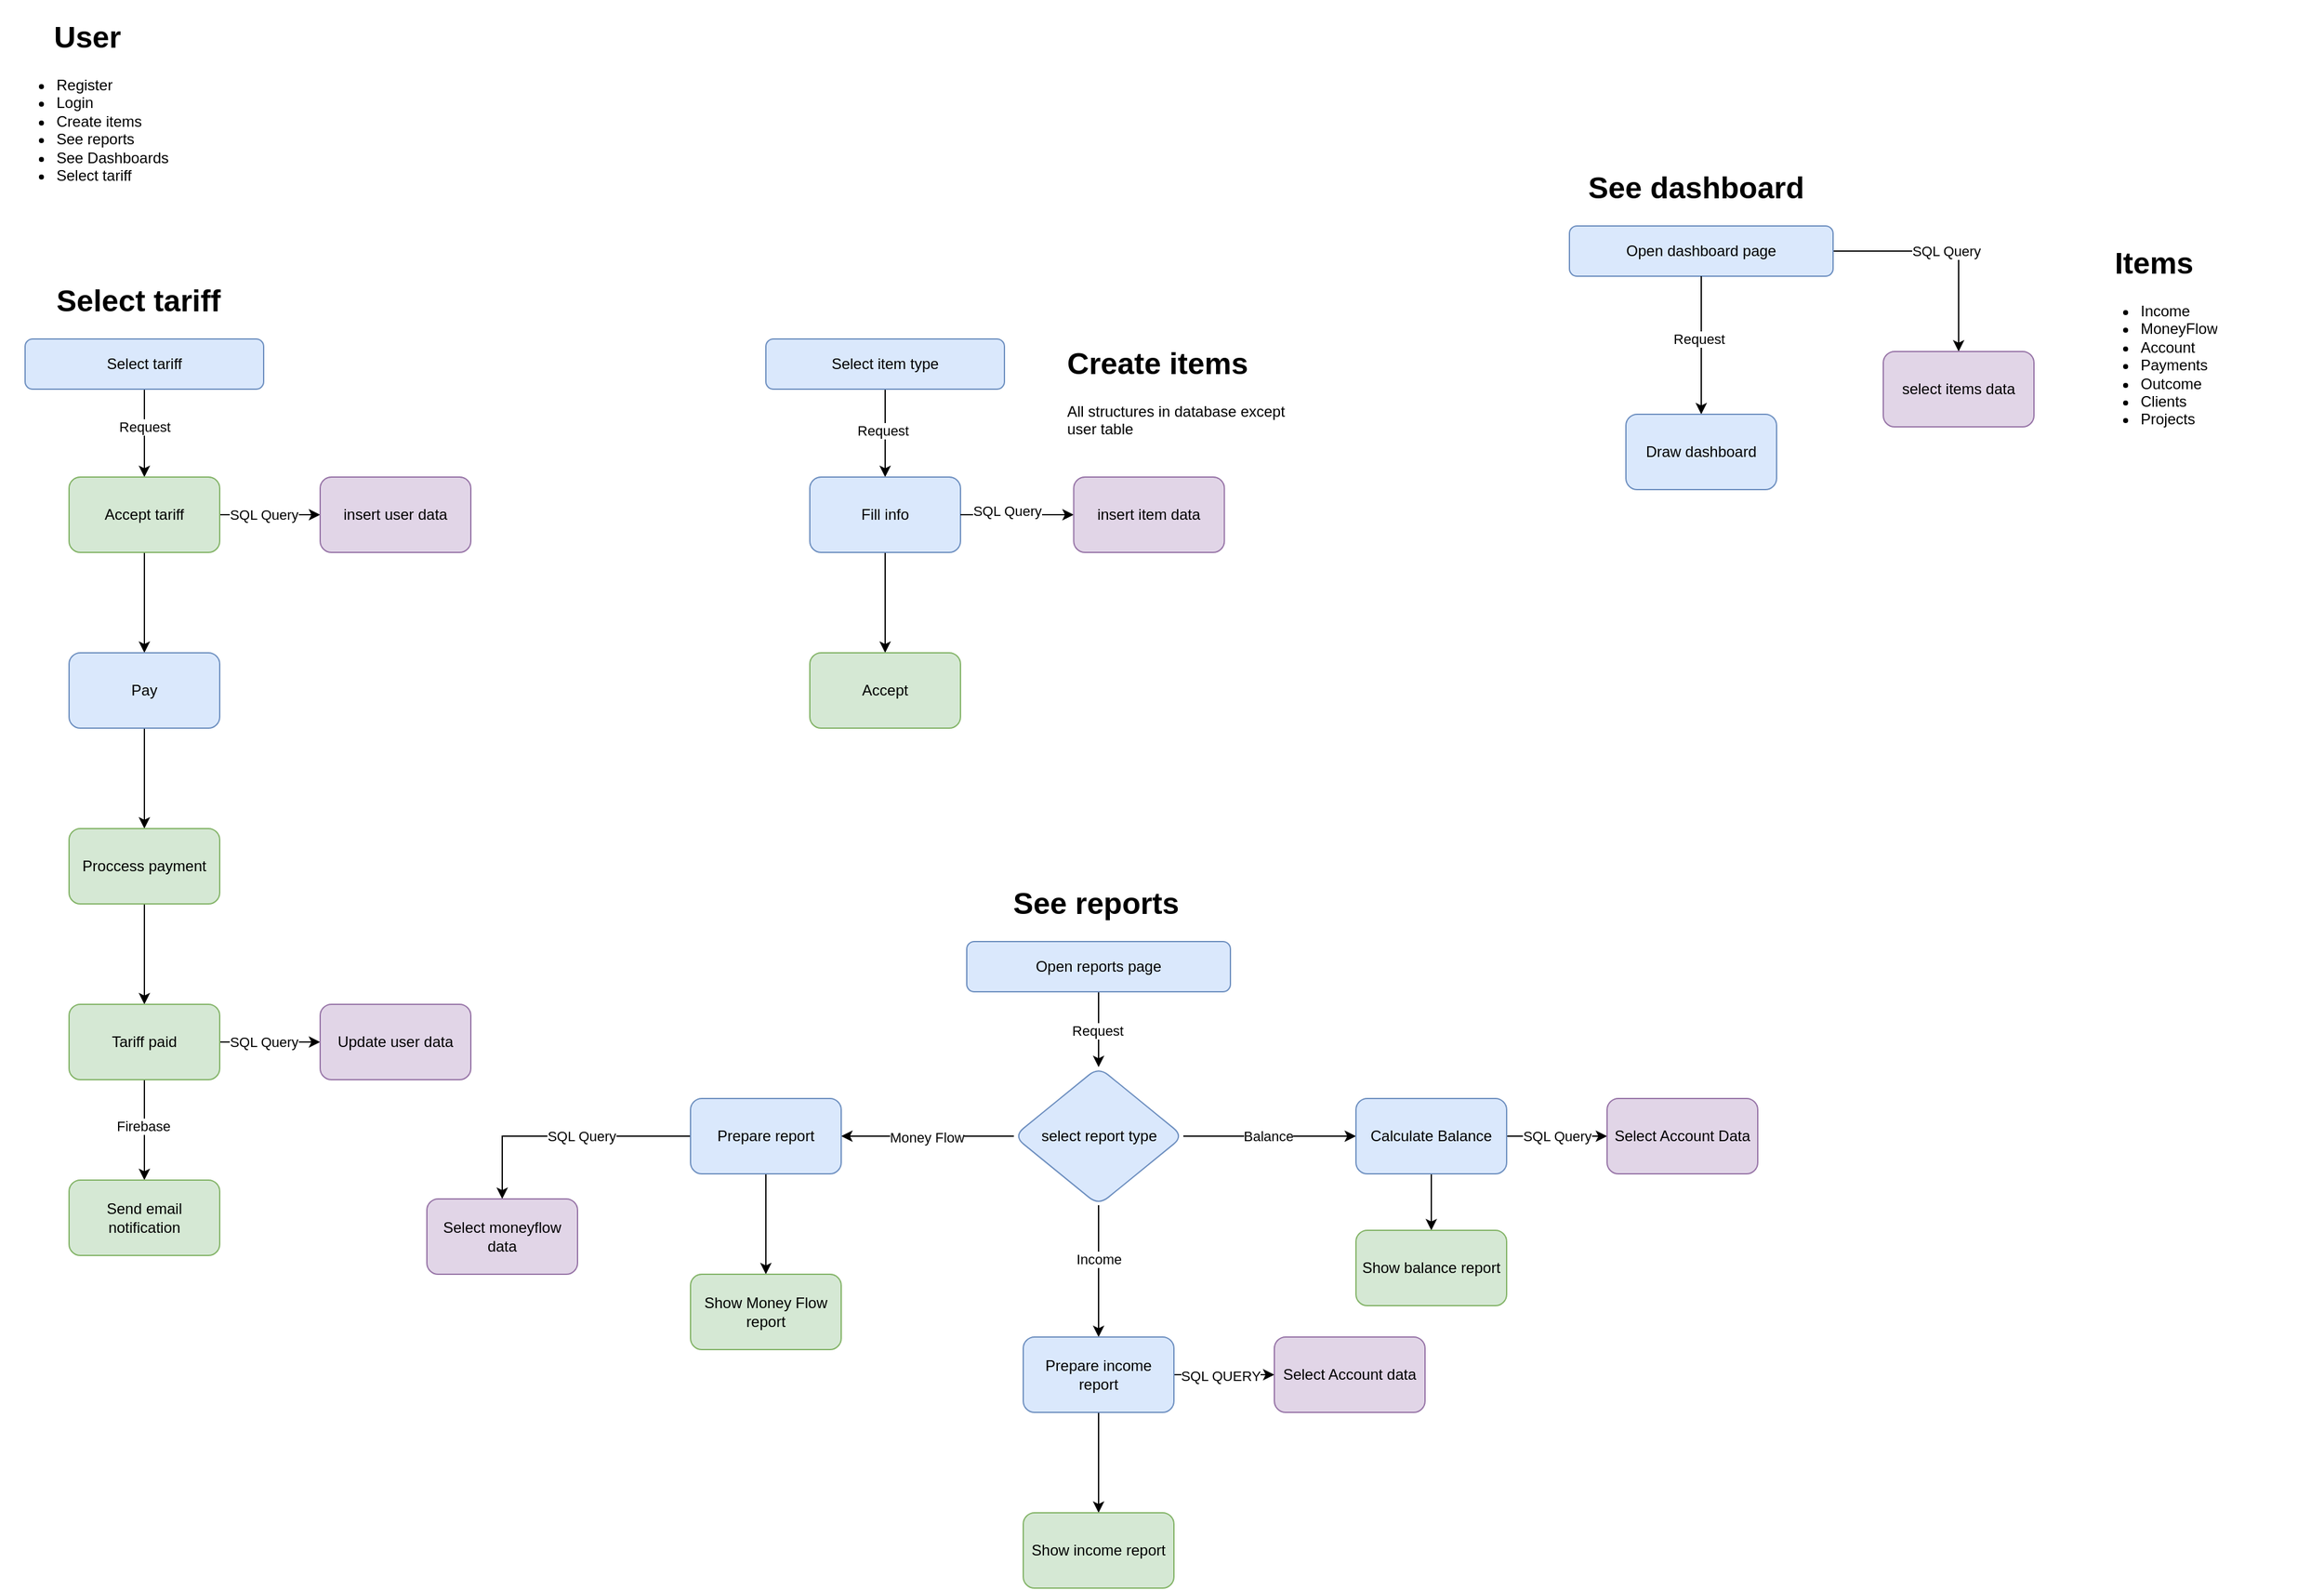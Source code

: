 <mxfile version="21.6.8" type="github">
  <diagram name="Страница — 1" id="uMBP3uglS6KfB2vWSXE3">
    <mxGraphModel dx="1578" dy="1023" grid="1" gridSize="10" guides="1" tooltips="1" connect="1" arrows="1" fold="1" page="1" pageScale="1" pageWidth="827" pageHeight="1169" math="0" shadow="0">
      <root>
        <mxCell id="0" />
        <mxCell id="1" parent="0" />
        <mxCell id="aBMBQ2h6nMREYINtzS8h-1" value="&lt;h1 style=&quot;text-align: center;&quot;&gt;User&lt;/h1&gt;&lt;div&gt;&lt;ul&gt;&lt;li style=&quot;&quot;&gt;Register&lt;/li&gt;&lt;li style=&quot;&quot;&gt;Login&lt;/li&gt;&lt;li style=&quot;&quot;&gt;Create items&lt;/li&gt;&lt;li style=&quot;&quot;&gt;See reports&lt;/li&gt;&lt;li style=&quot;&quot;&gt;See Dashboards&lt;/li&gt;&lt;li style=&quot;&quot;&gt;Select tariff&lt;/li&gt;&lt;/ul&gt;&lt;/div&gt;" style="text;html=1;strokeColor=none;fillColor=none;spacing=5;spacingTop=-20;whiteSpace=wrap;overflow=hidden;rounded=0;" vertex="1" parent="1">
          <mxGeometry x="30" y="40" width="190" height="140" as="geometry" />
        </mxCell>
        <mxCell id="aBMBQ2h6nMREYINtzS8h-4" value="" style="edgeStyle=orthogonalEdgeStyle;rounded=0;orthogonalLoop=1;jettySize=auto;html=1;" edge="1" parent="1" source="aBMBQ2h6nMREYINtzS8h-2" target="aBMBQ2h6nMREYINtzS8h-3">
          <mxGeometry relative="1" as="geometry" />
        </mxCell>
        <mxCell id="aBMBQ2h6nMREYINtzS8h-12" value="Request" style="edgeLabel;html=1;align=center;verticalAlign=middle;resizable=0;points=[];" vertex="1" connectable="0" parent="aBMBQ2h6nMREYINtzS8h-4">
          <mxGeometry x="-0.6" y="-3" relative="1" as="geometry">
            <mxPoint x="3" y="16" as="offset" />
          </mxGeometry>
        </mxCell>
        <mxCell id="aBMBQ2h6nMREYINtzS8h-2" value="Select tariff" style="rounded=1;whiteSpace=wrap;html=1;fillColor=#dae8fc;strokeColor=#6c8ebf;" vertex="1" parent="1">
          <mxGeometry x="50" y="300" width="190" height="40" as="geometry" />
        </mxCell>
        <mxCell id="aBMBQ2h6nMREYINtzS8h-6" value="" style="edgeStyle=orthogonalEdgeStyle;rounded=0;orthogonalLoop=1;jettySize=auto;html=1;" edge="1" parent="1" source="aBMBQ2h6nMREYINtzS8h-3" target="aBMBQ2h6nMREYINtzS8h-5">
          <mxGeometry relative="1" as="geometry" />
        </mxCell>
        <mxCell id="aBMBQ2h6nMREYINtzS8h-10" value="" style="edgeStyle=orthogonalEdgeStyle;rounded=0;orthogonalLoop=1;jettySize=auto;html=1;" edge="1" parent="1" source="aBMBQ2h6nMREYINtzS8h-3" target="aBMBQ2h6nMREYINtzS8h-9">
          <mxGeometry relative="1" as="geometry" />
        </mxCell>
        <mxCell id="aBMBQ2h6nMREYINtzS8h-11" value="SQL Query" style="edgeLabel;html=1;align=center;verticalAlign=middle;resizable=0;points=[];" vertex="1" connectable="0" parent="aBMBQ2h6nMREYINtzS8h-10">
          <mxGeometry x="-0.275" y="-1" relative="1" as="geometry">
            <mxPoint x="6" y="-1" as="offset" />
          </mxGeometry>
        </mxCell>
        <mxCell id="aBMBQ2h6nMREYINtzS8h-3" value="Accept tariff" style="whiteSpace=wrap;html=1;rounded=1;fillColor=#d5e8d4;strokeColor=#82b366;" vertex="1" parent="1">
          <mxGeometry x="85" y="410" width="120" height="60" as="geometry" />
        </mxCell>
        <mxCell id="aBMBQ2h6nMREYINtzS8h-14" value="" style="edgeStyle=orthogonalEdgeStyle;rounded=0;orthogonalLoop=1;jettySize=auto;html=1;" edge="1" parent="1" source="aBMBQ2h6nMREYINtzS8h-5" target="aBMBQ2h6nMREYINtzS8h-13">
          <mxGeometry relative="1" as="geometry" />
        </mxCell>
        <mxCell id="aBMBQ2h6nMREYINtzS8h-5" value="Pay" style="whiteSpace=wrap;html=1;rounded=1;fillColor=#dae8fc;strokeColor=#6c8ebf;" vertex="1" parent="1">
          <mxGeometry x="85" y="550" width="120" height="60" as="geometry" />
        </mxCell>
        <mxCell id="aBMBQ2h6nMREYINtzS8h-9" value="insert user data" style="rounded=1;whiteSpace=wrap;html=1;fillColor=#e1d5e7;strokeColor=#9673a6;" vertex="1" parent="1">
          <mxGeometry x="285" y="410" width="120" height="60" as="geometry" />
        </mxCell>
        <mxCell id="aBMBQ2h6nMREYINtzS8h-16" value="" style="edgeStyle=orthogonalEdgeStyle;rounded=0;orthogonalLoop=1;jettySize=auto;html=1;" edge="1" parent="1" source="aBMBQ2h6nMREYINtzS8h-13" target="aBMBQ2h6nMREYINtzS8h-15">
          <mxGeometry relative="1" as="geometry" />
        </mxCell>
        <mxCell id="aBMBQ2h6nMREYINtzS8h-13" value="Proccess payment" style="whiteSpace=wrap;html=1;rounded=1;fillColor=#d5e8d4;strokeColor=#82b366;" vertex="1" parent="1">
          <mxGeometry x="85" y="690" width="120" height="60" as="geometry" />
        </mxCell>
        <mxCell id="aBMBQ2h6nMREYINtzS8h-20" value="" style="edgeStyle=orthogonalEdgeStyle;rounded=0;orthogonalLoop=1;jettySize=auto;html=1;" edge="1" parent="1" source="aBMBQ2h6nMREYINtzS8h-15" target="aBMBQ2h6nMREYINtzS8h-19">
          <mxGeometry relative="1" as="geometry" />
        </mxCell>
        <mxCell id="aBMBQ2h6nMREYINtzS8h-21" value="SQL Query" style="edgeLabel;html=1;align=center;verticalAlign=middle;resizable=0;points=[];" vertex="1" connectable="0" parent="aBMBQ2h6nMREYINtzS8h-20">
          <mxGeometry x="0.025" y="-2" relative="1" as="geometry">
            <mxPoint x="-6" y="-2" as="offset" />
          </mxGeometry>
        </mxCell>
        <mxCell id="aBMBQ2h6nMREYINtzS8h-23" value="" style="edgeStyle=orthogonalEdgeStyle;rounded=0;orthogonalLoop=1;jettySize=auto;html=1;" edge="1" parent="1" source="aBMBQ2h6nMREYINtzS8h-15" target="aBMBQ2h6nMREYINtzS8h-22">
          <mxGeometry relative="1" as="geometry" />
        </mxCell>
        <mxCell id="aBMBQ2h6nMREYINtzS8h-24" value="Firebase" style="edgeLabel;html=1;align=center;verticalAlign=middle;resizable=0;points=[];" vertex="1" connectable="0" parent="aBMBQ2h6nMREYINtzS8h-23">
          <mxGeometry x="-0.075" y="-1" relative="1" as="geometry">
            <mxPoint as="offset" />
          </mxGeometry>
        </mxCell>
        <mxCell id="aBMBQ2h6nMREYINtzS8h-15" value="Tariff paid" style="whiteSpace=wrap;html=1;rounded=1;fillColor=#d5e8d4;strokeColor=#82b366;" vertex="1" parent="1">
          <mxGeometry x="85" y="830" width="120" height="60" as="geometry" />
        </mxCell>
        <mxCell id="aBMBQ2h6nMREYINtzS8h-19" value="Update user data" style="rounded=1;whiteSpace=wrap;html=1;fillColor=#e1d5e7;strokeColor=#9673a6;" vertex="1" parent="1">
          <mxGeometry x="285" y="830" width="120" height="60" as="geometry" />
        </mxCell>
        <mxCell id="aBMBQ2h6nMREYINtzS8h-22" value="Send email notification" style="whiteSpace=wrap;html=1;fillColor=#d5e8d4;strokeColor=#82b366;rounded=1;" vertex="1" parent="1">
          <mxGeometry x="85" y="970" width="120" height="60" as="geometry" />
        </mxCell>
        <mxCell id="aBMBQ2h6nMREYINtzS8h-25" value="&lt;h1&gt;Select tariff&lt;/h1&gt;" style="text;html=1;strokeColor=none;fillColor=none;spacing=5;spacingTop=-20;whiteSpace=wrap;overflow=hidden;rounded=0;" vertex="1" parent="1">
          <mxGeometry x="70" y="250" width="190" height="120" as="geometry" />
        </mxCell>
        <mxCell id="aBMBQ2h6nMREYINtzS8h-26" value="&lt;h1&gt;Create items&amp;nbsp;&lt;/h1&gt;&lt;div&gt;All structures in database except user table&lt;/div&gt;" style="text;html=1;strokeColor=none;fillColor=none;spacing=5;spacingTop=-20;whiteSpace=wrap;overflow=hidden;rounded=0;" vertex="1" parent="1">
          <mxGeometry x="875" y="300" width="190" height="120" as="geometry" />
        </mxCell>
        <mxCell id="aBMBQ2h6nMREYINtzS8h-31" value="" style="edgeStyle=orthogonalEdgeStyle;rounded=0;orthogonalLoop=1;jettySize=auto;html=1;" edge="1" parent="1" source="aBMBQ2h6nMREYINtzS8h-27" target="aBMBQ2h6nMREYINtzS8h-30">
          <mxGeometry relative="1" as="geometry" />
        </mxCell>
        <mxCell id="aBMBQ2h6nMREYINtzS8h-70" value="Request" style="edgeLabel;html=1;align=center;verticalAlign=middle;resizable=0;points=[];" vertex="1" connectable="0" parent="aBMBQ2h6nMREYINtzS8h-31">
          <mxGeometry x="-0.076" y="-2" relative="1" as="geometry">
            <mxPoint as="offset" />
          </mxGeometry>
        </mxCell>
        <mxCell id="aBMBQ2h6nMREYINtzS8h-27" value="Select item type" style="rounded=1;whiteSpace=wrap;html=1;fillColor=#dae8fc;strokeColor=#6c8ebf;" vertex="1" parent="1">
          <mxGeometry x="640" y="300" width="190" height="40" as="geometry" />
        </mxCell>
        <mxCell id="aBMBQ2h6nMREYINtzS8h-33" value="" style="edgeStyle=orthogonalEdgeStyle;rounded=0;orthogonalLoop=1;jettySize=auto;html=1;" edge="1" parent="1" source="aBMBQ2h6nMREYINtzS8h-30" target="aBMBQ2h6nMREYINtzS8h-32">
          <mxGeometry relative="1" as="geometry" />
        </mxCell>
        <mxCell id="aBMBQ2h6nMREYINtzS8h-30" value="Fill info" style="whiteSpace=wrap;html=1;fillColor=#dae8fc;strokeColor=#6c8ebf;rounded=1;" vertex="1" parent="1">
          <mxGeometry x="675" y="410" width="120" height="60" as="geometry" />
        </mxCell>
        <mxCell id="aBMBQ2h6nMREYINtzS8h-35" value="" style="edgeStyle=orthogonalEdgeStyle;rounded=0;orthogonalLoop=1;jettySize=auto;html=1;exitX=1;exitY=0.5;exitDx=0;exitDy=0;" edge="1" parent="1" source="aBMBQ2h6nMREYINtzS8h-30" target="aBMBQ2h6nMREYINtzS8h-34">
          <mxGeometry relative="1" as="geometry" />
        </mxCell>
        <mxCell id="aBMBQ2h6nMREYINtzS8h-36" value="SQL Query" style="edgeLabel;html=1;align=center;verticalAlign=middle;resizable=0;points=[];" vertex="1" connectable="0" parent="aBMBQ2h6nMREYINtzS8h-35">
          <mxGeometry x="-0.175" y="3" relative="1" as="geometry">
            <mxPoint as="offset" />
          </mxGeometry>
        </mxCell>
        <mxCell id="aBMBQ2h6nMREYINtzS8h-32" value="Accept" style="whiteSpace=wrap;html=1;fillColor=#d5e8d4;strokeColor=#82b366;rounded=1;" vertex="1" parent="1">
          <mxGeometry x="675" y="550" width="120" height="60" as="geometry" />
        </mxCell>
        <mxCell id="aBMBQ2h6nMREYINtzS8h-34" value="insert item data" style="rounded=1;whiteSpace=wrap;html=1;fillColor=#e1d5e7;strokeColor=#9673a6;" vertex="1" parent="1">
          <mxGeometry x="885.19" y="410" width="120" height="60" as="geometry" />
        </mxCell>
        <mxCell id="aBMBQ2h6nMREYINtzS8h-37" value="&lt;h1&gt;See dashboard&lt;/h1&gt;" style="text;html=1;strokeColor=none;fillColor=none;spacing=5;spacingTop=-20;whiteSpace=wrap;overflow=hidden;rounded=0;" vertex="1" parent="1">
          <mxGeometry x="1290" y="160" width="190" height="120" as="geometry" />
        </mxCell>
        <mxCell id="aBMBQ2h6nMREYINtzS8h-40" value="SQL Query" style="edgeStyle=orthogonalEdgeStyle;rounded=0;orthogonalLoop=1;jettySize=auto;html=1;" edge="1" parent="1" source="aBMBQ2h6nMREYINtzS8h-38" target="aBMBQ2h6nMREYINtzS8h-39">
          <mxGeometry relative="1" as="geometry" />
        </mxCell>
        <mxCell id="aBMBQ2h6nMREYINtzS8h-38" value="Open dashboard page" style="rounded=1;whiteSpace=wrap;html=1;fillColor=#dae8fc;strokeColor=#6c8ebf;" vertex="1" parent="1">
          <mxGeometry x="1280" y="210" width="210" height="40" as="geometry" />
        </mxCell>
        <mxCell id="aBMBQ2h6nMREYINtzS8h-42" value="" style="edgeStyle=orthogonalEdgeStyle;rounded=0;orthogonalLoop=1;jettySize=auto;html=1;exitX=0.5;exitY=1;exitDx=0;exitDy=0;" edge="1" parent="1" source="aBMBQ2h6nMREYINtzS8h-38" target="aBMBQ2h6nMREYINtzS8h-41">
          <mxGeometry relative="1" as="geometry" />
        </mxCell>
        <mxCell id="aBMBQ2h6nMREYINtzS8h-72" value="Request" style="edgeLabel;html=1;align=center;verticalAlign=middle;resizable=0;points=[];" vertex="1" connectable="0" parent="aBMBQ2h6nMREYINtzS8h-42">
          <mxGeometry x="-0.095" y="-2" relative="1" as="geometry">
            <mxPoint as="offset" />
          </mxGeometry>
        </mxCell>
        <mxCell id="aBMBQ2h6nMREYINtzS8h-39" value="select items data" style="rounded=1;whiteSpace=wrap;html=1;fillColor=#e1d5e7;strokeColor=#9673a6;" vertex="1" parent="1">
          <mxGeometry x="1530" y="310" width="120" height="60" as="geometry" />
        </mxCell>
        <mxCell id="aBMBQ2h6nMREYINtzS8h-41" value="Draw dashboard" style="rounded=1;whiteSpace=wrap;html=1;fillColor=#dae8fc;strokeColor=#6c8ebf;" vertex="1" parent="1">
          <mxGeometry x="1325" y="360" width="120" height="60" as="geometry" />
        </mxCell>
        <mxCell id="aBMBQ2h6nMREYINtzS8h-43" value="&lt;h1&gt;See reports&lt;/h1&gt;" style="text;html=1;strokeColor=none;fillColor=none;spacing=5;spacingTop=-20;whiteSpace=wrap;overflow=hidden;rounded=0;" vertex="1" parent="1">
          <mxGeometry x="832" y="730" width="190" height="120" as="geometry" />
        </mxCell>
        <mxCell id="aBMBQ2h6nMREYINtzS8h-50" value="" style="edgeStyle=orthogonalEdgeStyle;rounded=0;orthogonalLoop=1;jettySize=auto;html=1;" edge="1" parent="1" source="aBMBQ2h6nMREYINtzS8h-45" target="aBMBQ2h6nMREYINtzS8h-49">
          <mxGeometry relative="1" as="geometry" />
        </mxCell>
        <mxCell id="aBMBQ2h6nMREYINtzS8h-71" value="Request" style="edgeLabel;html=1;align=center;verticalAlign=middle;resizable=0;points=[];" vertex="1" connectable="0" parent="aBMBQ2h6nMREYINtzS8h-50">
          <mxGeometry x="0.033" y="-1" relative="1" as="geometry">
            <mxPoint as="offset" />
          </mxGeometry>
        </mxCell>
        <mxCell id="aBMBQ2h6nMREYINtzS8h-45" value="Open reports page" style="rounded=1;whiteSpace=wrap;html=1;fillColor=#dae8fc;strokeColor=#6c8ebf;" vertex="1" parent="1">
          <mxGeometry x="800" y="780" width="210" height="40" as="geometry" />
        </mxCell>
        <mxCell id="aBMBQ2h6nMREYINtzS8h-52" value="" style="edgeStyle=orthogonalEdgeStyle;rounded=0;orthogonalLoop=1;jettySize=auto;html=1;" edge="1" parent="1" source="aBMBQ2h6nMREYINtzS8h-49" target="aBMBQ2h6nMREYINtzS8h-51">
          <mxGeometry relative="1" as="geometry" />
        </mxCell>
        <mxCell id="aBMBQ2h6nMREYINtzS8h-57" value="Money Flow" style="edgeLabel;html=1;align=center;verticalAlign=middle;resizable=0;points=[];" vertex="1" connectable="0" parent="aBMBQ2h6nMREYINtzS8h-52">
          <mxGeometry x="0.009" y="1" relative="1" as="geometry">
            <mxPoint as="offset" />
          </mxGeometry>
        </mxCell>
        <mxCell id="aBMBQ2h6nMREYINtzS8h-54" value="" style="edgeStyle=orthogonalEdgeStyle;rounded=0;orthogonalLoop=1;jettySize=auto;html=1;" edge="1" parent="1" source="aBMBQ2h6nMREYINtzS8h-49" target="aBMBQ2h6nMREYINtzS8h-53">
          <mxGeometry relative="1" as="geometry" />
        </mxCell>
        <mxCell id="aBMBQ2h6nMREYINtzS8h-58" value="Income" style="edgeLabel;html=1;align=center;verticalAlign=middle;resizable=0;points=[];" vertex="1" connectable="0" parent="aBMBQ2h6nMREYINtzS8h-54">
          <mxGeometry x="-0.181" y="-4" relative="1" as="geometry">
            <mxPoint x="4" as="offset" />
          </mxGeometry>
        </mxCell>
        <mxCell id="aBMBQ2h6nMREYINtzS8h-56" value="" style="edgeStyle=orthogonalEdgeStyle;rounded=0;orthogonalLoop=1;jettySize=auto;html=1;" edge="1" parent="1" source="aBMBQ2h6nMREYINtzS8h-49" target="aBMBQ2h6nMREYINtzS8h-55">
          <mxGeometry relative="1" as="geometry" />
        </mxCell>
        <mxCell id="aBMBQ2h6nMREYINtzS8h-59" value="Balance" style="edgeLabel;html=1;align=center;verticalAlign=middle;resizable=0;points=[];" vertex="1" connectable="0" parent="aBMBQ2h6nMREYINtzS8h-56">
          <mxGeometry x="0.299" y="-2" relative="1" as="geometry">
            <mxPoint x="-22" y="-2" as="offset" />
          </mxGeometry>
        </mxCell>
        <mxCell id="aBMBQ2h6nMREYINtzS8h-49" value="select report type" style="rhombus;whiteSpace=wrap;html=1;fillColor=#dae8fc;strokeColor=#6c8ebf;rounded=1;" vertex="1" parent="1">
          <mxGeometry x="837.5" y="880" width="135" height="110" as="geometry" />
        </mxCell>
        <mxCell id="aBMBQ2h6nMREYINtzS8h-66" value="" style="edgeStyle=orthogonalEdgeStyle;rounded=0;orthogonalLoop=1;jettySize=auto;html=1;" edge="1" parent="1" source="aBMBQ2h6nMREYINtzS8h-51" target="aBMBQ2h6nMREYINtzS8h-65">
          <mxGeometry relative="1" as="geometry" />
        </mxCell>
        <mxCell id="aBMBQ2h6nMREYINtzS8h-67" value="SQL Query" style="edgeLabel;html=1;align=center;verticalAlign=middle;resizable=0;points=[];" vertex="1" connectable="0" parent="aBMBQ2h6nMREYINtzS8h-66">
          <mxGeometry x="-0.23" relative="1" as="geometry">
            <mxPoint x="-10" as="offset" />
          </mxGeometry>
        </mxCell>
        <mxCell id="aBMBQ2h6nMREYINtzS8h-69" value="" style="edgeStyle=orthogonalEdgeStyle;rounded=0;orthogonalLoop=1;jettySize=auto;html=1;" edge="1" parent="1" source="aBMBQ2h6nMREYINtzS8h-51" target="aBMBQ2h6nMREYINtzS8h-68">
          <mxGeometry relative="1" as="geometry" />
        </mxCell>
        <mxCell id="aBMBQ2h6nMREYINtzS8h-51" value="Prepare report" style="rounded=1;whiteSpace=wrap;html=1;fillColor=#dae8fc;strokeColor=#6c8ebf;" vertex="1" parent="1">
          <mxGeometry x="580" y="905" width="120" height="60" as="geometry" />
        </mxCell>
        <mxCell id="aBMBQ2h6nMREYINtzS8h-74" value="" style="edgeStyle=orthogonalEdgeStyle;rounded=0;orthogonalLoop=1;jettySize=auto;html=1;" edge="1" parent="1" source="aBMBQ2h6nMREYINtzS8h-53" target="aBMBQ2h6nMREYINtzS8h-73">
          <mxGeometry relative="1" as="geometry" />
        </mxCell>
        <mxCell id="aBMBQ2h6nMREYINtzS8h-75" value="SQL QUERY" style="edgeLabel;html=1;align=center;verticalAlign=middle;resizable=0;points=[];" vertex="1" connectable="0" parent="aBMBQ2h6nMREYINtzS8h-74">
          <mxGeometry x="-0.092" y="-1" relative="1" as="geometry">
            <mxPoint as="offset" />
          </mxGeometry>
        </mxCell>
        <mxCell id="aBMBQ2h6nMREYINtzS8h-77" value="" style="edgeStyle=orthogonalEdgeStyle;rounded=0;orthogonalLoop=1;jettySize=auto;html=1;" edge="1" parent="1" source="aBMBQ2h6nMREYINtzS8h-53" target="aBMBQ2h6nMREYINtzS8h-76">
          <mxGeometry relative="1" as="geometry" />
        </mxCell>
        <mxCell id="aBMBQ2h6nMREYINtzS8h-53" value="Prepare income report" style="rounded=1;whiteSpace=wrap;html=1;fillColor=#dae8fc;strokeColor=#6c8ebf;" vertex="1" parent="1">
          <mxGeometry x="845" y="1095" width="120" height="60" as="geometry" />
        </mxCell>
        <mxCell id="aBMBQ2h6nMREYINtzS8h-62" value="SQL Query" style="edgeStyle=orthogonalEdgeStyle;rounded=0;orthogonalLoop=1;jettySize=auto;html=1;" edge="1" parent="1" source="aBMBQ2h6nMREYINtzS8h-55" target="aBMBQ2h6nMREYINtzS8h-61">
          <mxGeometry relative="1" as="geometry" />
        </mxCell>
        <mxCell id="aBMBQ2h6nMREYINtzS8h-64" value="" style="edgeStyle=orthogonalEdgeStyle;rounded=0;orthogonalLoop=1;jettySize=auto;html=1;" edge="1" parent="1" source="aBMBQ2h6nMREYINtzS8h-55" target="aBMBQ2h6nMREYINtzS8h-63">
          <mxGeometry relative="1" as="geometry" />
        </mxCell>
        <mxCell id="aBMBQ2h6nMREYINtzS8h-55" value="Calculate Balance" style="rounded=1;whiteSpace=wrap;html=1;fillColor=#dae8fc;strokeColor=#6c8ebf;" vertex="1" parent="1">
          <mxGeometry x="1110" y="905" width="120" height="60" as="geometry" />
        </mxCell>
        <mxCell id="aBMBQ2h6nMREYINtzS8h-61" value="Select Account Data" style="rounded=1;whiteSpace=wrap;html=1;fillColor=#e1d5e7;strokeColor=#9673a6;" vertex="1" parent="1">
          <mxGeometry x="1310" y="905" width="120" height="60" as="geometry" />
        </mxCell>
        <mxCell id="aBMBQ2h6nMREYINtzS8h-63" value="Show balance report" style="whiteSpace=wrap;html=1;fillColor=#d5e8d4;strokeColor=#82b366;rounded=1;" vertex="1" parent="1">
          <mxGeometry x="1110" y="1010" width="120" height="60" as="geometry" />
        </mxCell>
        <mxCell id="aBMBQ2h6nMREYINtzS8h-65" value="Select moneyflow data" style="whiteSpace=wrap;html=1;fillColor=#e1d5e7;strokeColor=#9673a6;rounded=1;" vertex="1" parent="1">
          <mxGeometry x="370" y="985" width="120" height="60" as="geometry" />
        </mxCell>
        <mxCell id="aBMBQ2h6nMREYINtzS8h-68" value="Show Money Flow report" style="whiteSpace=wrap;html=1;fillColor=#d5e8d4;strokeColor=#82b366;rounded=1;" vertex="1" parent="1">
          <mxGeometry x="580" y="1045" width="120" height="60" as="geometry" />
        </mxCell>
        <mxCell id="aBMBQ2h6nMREYINtzS8h-73" value="Select Account data" style="rounded=1;whiteSpace=wrap;html=1;fillColor=#e1d5e7;strokeColor=#9673a6;" vertex="1" parent="1">
          <mxGeometry x="1045" y="1095" width="120" height="60" as="geometry" />
        </mxCell>
        <mxCell id="aBMBQ2h6nMREYINtzS8h-76" value="Show income report" style="whiteSpace=wrap;html=1;fillColor=#d5e8d4;strokeColor=#82b366;rounded=1;" vertex="1" parent="1">
          <mxGeometry x="845" y="1235" width="120" height="60" as="geometry" />
        </mxCell>
        <mxCell id="aBMBQ2h6nMREYINtzS8h-78" value="&lt;h1 style=&quot;text-align: center;&quot;&gt;Items&lt;/h1&gt;&lt;div&gt;&lt;ul&gt;&lt;li&gt;Income&lt;/li&gt;&lt;li&gt;MoneyFlow&lt;/li&gt;&lt;li&gt;Account&lt;/li&gt;&lt;li&gt;Payments&lt;/li&gt;&lt;li&gt;Outcome&lt;/li&gt;&lt;li&gt;Clients&lt;/li&gt;&lt;li&gt;Projects&lt;/li&gt;&lt;/ul&gt;&lt;/div&gt;" style="text;html=1;strokeColor=none;fillColor=none;spacing=5;spacingTop=-20;whiteSpace=wrap;overflow=hidden;rounded=0;" vertex="1" parent="1">
          <mxGeometry x="1690" y="220" width="190" height="170" as="geometry" />
        </mxCell>
      </root>
    </mxGraphModel>
  </diagram>
</mxfile>
